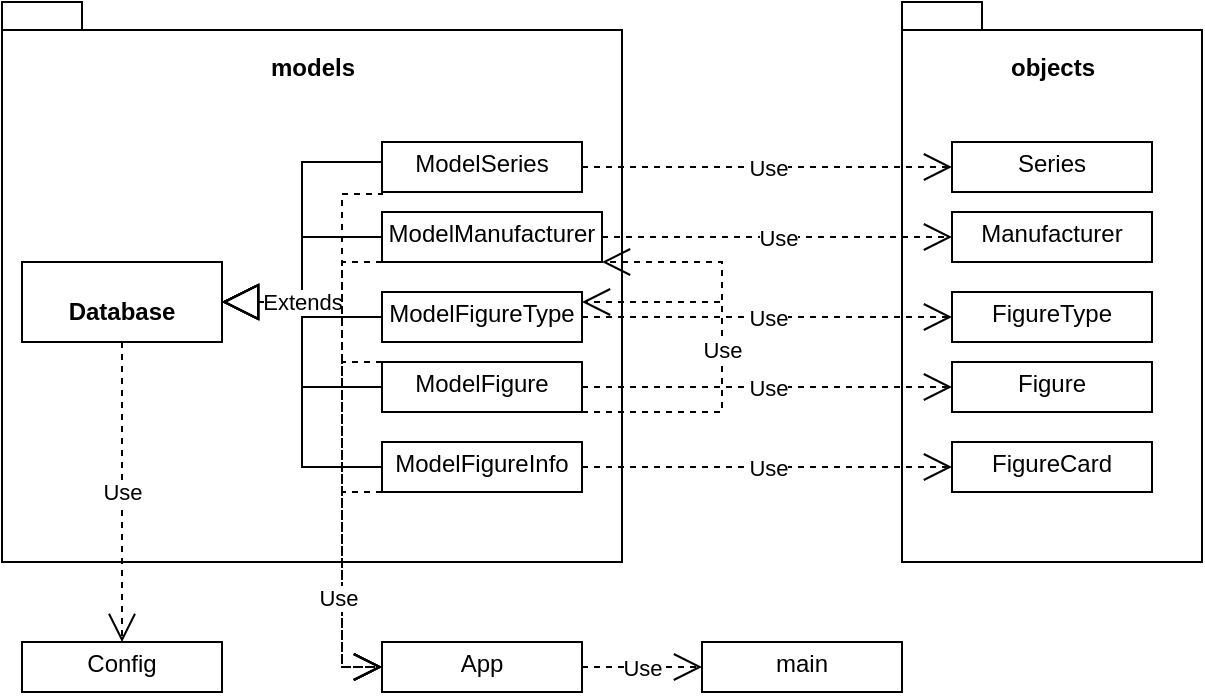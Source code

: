 <mxfile version="21.2.8" type="device">
  <diagram id="C5RBs43oDa-KdzZeNtuy" name="Page-1">
    <mxGraphModel dx="1489" dy="1889" grid="1" gridSize="10" guides="1" tooltips="1" connect="1" arrows="1" fold="1" page="1" pageScale="1" pageWidth="827" pageHeight="1169" math="0" shadow="0">
      <root>
        <mxCell id="WIyWlLk6GJQsqaUBKTNV-0" />
        <mxCell id="WIyWlLk6GJQsqaUBKTNV-1" parent="WIyWlLk6GJQsqaUBKTNV-0" />
        <mxCell id="wX9MfMcd7M8Y0ToEDRrp-32" value="" style="shape=folder;fontStyle=1;spacingTop=10;tabWidth=40;tabHeight=14;tabPosition=left;html=1;whiteSpace=wrap;" vertex="1" parent="WIyWlLk6GJQsqaUBKTNV-1">
          <mxGeometry x="480" y="30" width="150" height="280" as="geometry" />
        </mxCell>
        <mxCell id="wX9MfMcd7M8Y0ToEDRrp-0" value="" style="shape=folder;fontStyle=1;spacingTop=10;tabWidth=40;tabHeight=14;tabPosition=left;html=1;whiteSpace=wrap;" vertex="1" parent="WIyWlLk6GJQsqaUBKTNV-1">
          <mxGeometry x="30" y="30" width="310" height="280" as="geometry" />
        </mxCell>
        <mxCell id="wX9MfMcd7M8Y0ToEDRrp-1" value="models" style="text;align=center;fontStyle=1;verticalAlign=middle;spacingLeft=3;spacingRight=3;strokeColor=none;rotatable=0;points=[[0,0.5],[1,0.5]];portConstraint=eastwest;html=1;" vertex="1" parent="WIyWlLk6GJQsqaUBKTNV-1">
          <mxGeometry x="145" y="50" width="80" height="26" as="geometry" />
        </mxCell>
        <mxCell id="wX9MfMcd7M8Y0ToEDRrp-2" value="&lt;p style=&quot;margin:0px;margin-top:4px;text-align:center;&quot;&gt;&lt;br&gt;&lt;b&gt;Database&lt;/b&gt;&lt;/p&gt;" style="verticalAlign=top;align=left;overflow=fill;fontSize=12;fontFamily=Helvetica;html=1;whiteSpace=wrap;" vertex="1" parent="WIyWlLk6GJQsqaUBKTNV-1">
          <mxGeometry x="40" y="160" width="100" height="40" as="geometry" />
        </mxCell>
        <mxCell id="wX9MfMcd7M8Y0ToEDRrp-3" value="&lt;p style=&quot;margin:0px;margin-top:4px;text-align:center;&quot;&gt;ModelFigure&lt;/p&gt;" style="verticalAlign=top;align=left;overflow=fill;fontSize=12;fontFamily=Helvetica;html=1;whiteSpace=wrap;" vertex="1" parent="WIyWlLk6GJQsqaUBKTNV-1">
          <mxGeometry x="220" y="210" width="100" height="25" as="geometry" />
        </mxCell>
        <mxCell id="wX9MfMcd7M8Y0ToEDRrp-4" value="&lt;p style=&quot;margin:0px;margin-top:4px;text-align:center;&quot;&gt;ModelFigureInfo&lt;/p&gt;" style="verticalAlign=top;align=left;overflow=fill;fontSize=12;fontFamily=Helvetica;html=1;whiteSpace=wrap;" vertex="1" parent="WIyWlLk6GJQsqaUBKTNV-1">
          <mxGeometry x="220" y="250" width="100" height="25" as="geometry" />
        </mxCell>
        <mxCell id="wX9MfMcd7M8Y0ToEDRrp-7" value="&lt;p style=&quot;margin:0px;margin-top:4px;text-align:center;&quot;&gt;ModelSeries&lt;/p&gt;" style="verticalAlign=top;align=left;overflow=fill;fontSize=12;fontFamily=Helvetica;html=1;whiteSpace=wrap;" vertex="1" parent="WIyWlLk6GJQsqaUBKTNV-1">
          <mxGeometry x="220" y="100" width="100" height="25" as="geometry" />
        </mxCell>
        <mxCell id="wX9MfMcd7M8Y0ToEDRrp-9" value="" style="endArrow=block;endSize=16;endFill=0;html=1;rounded=0;exitX=0;exitY=0.5;exitDx=0;exitDy=0;edgeStyle=orthogonalEdgeStyle;entryX=1;entryY=0.5;entryDx=0;entryDy=0;" edge="1" parent="WIyWlLk6GJQsqaUBKTNV-1" source="wX9MfMcd7M8Y0ToEDRrp-4" target="wX9MfMcd7M8Y0ToEDRrp-2">
          <mxGeometry width="160" relative="1" as="geometry">
            <mxPoint x="100" y="25" as="sourcePoint" />
            <mxPoint x="90" y="200" as="targetPoint" />
            <Array as="points">
              <mxPoint x="180" y="263" />
              <mxPoint x="180" y="180" />
            </Array>
          </mxGeometry>
        </mxCell>
        <mxCell id="wX9MfMcd7M8Y0ToEDRrp-10" value="" style="endArrow=block;endSize=16;endFill=0;html=1;rounded=0;entryX=1;entryY=0.5;entryDx=0;entryDy=0;exitX=0;exitY=0.5;exitDx=0;exitDy=0;edgeStyle=orthogonalEdgeStyle;" edge="1" parent="WIyWlLk6GJQsqaUBKTNV-1" source="wX9MfMcd7M8Y0ToEDRrp-6" target="wX9MfMcd7M8Y0ToEDRrp-2">
          <mxGeometry width="160" relative="1" as="geometry">
            <mxPoint x="220" y="25" as="sourcePoint" />
            <mxPoint x="345" y="-40" as="targetPoint" />
          </mxGeometry>
        </mxCell>
        <mxCell id="wX9MfMcd7M8Y0ToEDRrp-12" value="" style="endArrow=block;endSize=16;endFill=0;html=1;rounded=0;entryX=1;entryY=0.5;entryDx=0;entryDy=0;exitX=0;exitY=0.5;exitDx=0;exitDy=0;edgeStyle=orthogonalEdgeStyle;" edge="1" parent="WIyWlLk6GJQsqaUBKTNV-1" source="wX9MfMcd7M8Y0ToEDRrp-7" target="wX9MfMcd7M8Y0ToEDRrp-2">
          <mxGeometry width="160" relative="1" as="geometry">
            <mxPoint x="465" y="25" as="sourcePoint" />
            <mxPoint x="345" y="-40" as="targetPoint" />
            <Array as="points">
              <mxPoint x="220" y="110" />
              <mxPoint x="180" y="110" />
              <mxPoint x="180" y="180" />
            </Array>
          </mxGeometry>
        </mxCell>
        <mxCell id="wX9MfMcd7M8Y0ToEDRrp-17" value="" style="endArrow=block;endSize=16;endFill=0;html=1;rounded=0;entryX=1;entryY=0.5;entryDx=0;entryDy=0;exitX=0;exitY=0.5;exitDx=0;exitDy=0;edgeStyle=orthogonalEdgeStyle;" edge="1" parent="WIyWlLk6GJQsqaUBKTNV-1" source="wX9MfMcd7M8Y0ToEDRrp-3" target="wX9MfMcd7M8Y0ToEDRrp-2">
          <mxGeometry width="160" relative="1" as="geometry">
            <mxPoint x="245" y="340" as="sourcePoint" />
            <mxPoint x="90" y="200" as="targetPoint" />
            <Array as="points">
              <mxPoint x="180" y="223" />
              <mxPoint x="180" y="180" />
            </Array>
          </mxGeometry>
        </mxCell>
        <mxCell id="wX9MfMcd7M8Y0ToEDRrp-5" value="&lt;p style=&quot;margin:0px;margin-top:4px;text-align:center;&quot;&gt;ModelFigureType&lt;/p&gt;" style="verticalAlign=top;align=left;overflow=fill;fontSize=12;fontFamily=Helvetica;html=1;whiteSpace=wrap;" vertex="1" parent="WIyWlLk6GJQsqaUBKTNV-1">
          <mxGeometry x="220" y="175" width="100" height="25" as="geometry" />
        </mxCell>
        <mxCell id="wX9MfMcd7M8Y0ToEDRrp-18" value="" style="endArrow=block;endSize=16;endFill=0;html=1;rounded=0;entryX=1;entryY=0.5;entryDx=0;entryDy=0;edgeStyle=orthogonalEdgeStyle;" edge="1" parent="WIyWlLk6GJQsqaUBKTNV-1" source="wX9MfMcd7M8Y0ToEDRrp-5" target="wX9MfMcd7M8Y0ToEDRrp-2">
          <mxGeometry width="160" relative="1" as="geometry">
            <mxPoint x="245" y="260" as="sourcePoint" />
            <mxPoint x="90" y="200" as="targetPoint" />
          </mxGeometry>
        </mxCell>
        <mxCell id="wX9MfMcd7M8Y0ToEDRrp-19" value="Extends" style="edgeLabel;html=1;align=center;verticalAlign=middle;resizable=0;points=[];" vertex="1" connectable="0" parent="wX9MfMcd7M8Y0ToEDRrp-18">
          <mxGeometry x="0.241" y="1" relative="1" as="geometry">
            <mxPoint x="7" y="-1" as="offset" />
          </mxGeometry>
        </mxCell>
        <mxCell id="wX9MfMcd7M8Y0ToEDRrp-6" value="&lt;p style=&quot;margin:0px;margin-top:4px;text-align:center;&quot;&gt;ModelManufacturer&lt;/p&gt;" style="verticalAlign=top;align=left;overflow=fill;fontSize=12;fontFamily=Helvetica;html=1;whiteSpace=wrap;" vertex="1" parent="WIyWlLk6GJQsqaUBKTNV-1">
          <mxGeometry x="220" y="135" width="110" height="25" as="geometry" />
        </mxCell>
        <mxCell id="wX9MfMcd7M8Y0ToEDRrp-21" value="&lt;p style=&quot;margin:0px;margin-top:4px;text-align:center;&quot;&gt;Figure&lt;/p&gt;&lt;p style=&quot;margin:0px;margin-top:4px;text-align:center;&quot;&gt;&lt;br&gt;&lt;/p&gt;" style="verticalAlign=top;align=left;overflow=fill;fontSize=12;fontFamily=Helvetica;html=1;whiteSpace=wrap;" vertex="1" parent="WIyWlLk6GJQsqaUBKTNV-1">
          <mxGeometry x="505" y="210" width="100" height="25" as="geometry" />
        </mxCell>
        <mxCell id="wX9MfMcd7M8Y0ToEDRrp-22" value="&lt;p style=&quot;margin:0px;margin-top:4px;text-align:center;&quot;&gt;FigureCard&lt;/p&gt;" style="verticalAlign=top;align=left;overflow=fill;fontSize=12;fontFamily=Helvetica;html=1;whiteSpace=wrap;" vertex="1" parent="WIyWlLk6GJQsqaUBKTNV-1">
          <mxGeometry x="505" y="250" width="100" height="25" as="geometry" />
        </mxCell>
        <mxCell id="wX9MfMcd7M8Y0ToEDRrp-23" value="&lt;p style=&quot;margin:0px;margin-top:4px;text-align:center;&quot;&gt;FigureType&lt;/p&gt;" style="verticalAlign=top;align=left;overflow=fill;fontSize=12;fontFamily=Helvetica;html=1;whiteSpace=wrap;" vertex="1" parent="WIyWlLk6GJQsqaUBKTNV-1">
          <mxGeometry x="505" y="175" width="100" height="25" as="geometry" />
        </mxCell>
        <mxCell id="wX9MfMcd7M8Y0ToEDRrp-24" value="&lt;p style=&quot;margin:0px;margin-top:4px;text-align:center;&quot;&gt;Manufacturer&lt;/p&gt;" style="verticalAlign=top;align=left;overflow=fill;fontSize=12;fontFamily=Helvetica;html=1;whiteSpace=wrap;" vertex="1" parent="WIyWlLk6GJQsqaUBKTNV-1">
          <mxGeometry x="505" y="135" width="100" height="25" as="geometry" />
        </mxCell>
        <mxCell id="wX9MfMcd7M8Y0ToEDRrp-25" value="&lt;p style=&quot;margin:0px;margin-top:4px;text-align:center;&quot;&gt;Series&lt;/p&gt;" style="verticalAlign=top;align=left;overflow=fill;fontSize=12;fontFamily=Helvetica;html=1;whiteSpace=wrap;" vertex="1" parent="WIyWlLk6GJQsqaUBKTNV-1">
          <mxGeometry x="505" y="100" width="100" height="25" as="geometry" />
        </mxCell>
        <mxCell id="wX9MfMcd7M8Y0ToEDRrp-26" value="Use" style="endArrow=open;endSize=12;dashed=1;html=1;rounded=0;exitX=1;exitY=0.5;exitDx=0;exitDy=0;entryX=0;entryY=0.5;entryDx=0;entryDy=0;" edge="1" parent="WIyWlLk6GJQsqaUBKTNV-1" source="wX9MfMcd7M8Y0ToEDRrp-7" target="wX9MfMcd7M8Y0ToEDRrp-25">
          <mxGeometry width="160" relative="1" as="geometry">
            <mxPoint x="310" y="300" as="sourcePoint" />
            <mxPoint x="470" y="300" as="targetPoint" />
          </mxGeometry>
        </mxCell>
        <mxCell id="wX9MfMcd7M8Y0ToEDRrp-27" value="Use" style="endArrow=open;endSize=12;dashed=1;html=1;rounded=0;exitX=1;exitY=0.5;exitDx=0;exitDy=0;entryX=0;entryY=0.5;entryDx=0;entryDy=0;" edge="1" parent="WIyWlLk6GJQsqaUBKTNV-1" source="wX9MfMcd7M8Y0ToEDRrp-6" target="wX9MfMcd7M8Y0ToEDRrp-24">
          <mxGeometry width="160" relative="1" as="geometry">
            <mxPoint x="330" y="123" as="sourcePoint" />
            <mxPoint x="450" y="123" as="targetPoint" />
          </mxGeometry>
        </mxCell>
        <mxCell id="wX9MfMcd7M8Y0ToEDRrp-28" value="Use" style="endArrow=open;endSize=12;dashed=1;html=1;rounded=0;exitX=1;exitY=0.5;exitDx=0;exitDy=0;entryX=0;entryY=0.5;entryDx=0;entryDy=0;" edge="1" parent="WIyWlLk6GJQsqaUBKTNV-1" source="wX9MfMcd7M8Y0ToEDRrp-5" target="wX9MfMcd7M8Y0ToEDRrp-23">
          <mxGeometry width="160" relative="1" as="geometry">
            <mxPoint x="340" y="133" as="sourcePoint" />
            <mxPoint x="460" y="133" as="targetPoint" />
          </mxGeometry>
        </mxCell>
        <mxCell id="wX9MfMcd7M8Y0ToEDRrp-29" value="Use" style="endArrow=open;endSize=12;dashed=1;html=1;rounded=0;exitX=1;exitY=0.5;exitDx=0;exitDy=0;entryX=0;entryY=0.5;entryDx=0;entryDy=0;" edge="1" parent="WIyWlLk6GJQsqaUBKTNV-1" source="wX9MfMcd7M8Y0ToEDRrp-3" target="wX9MfMcd7M8Y0ToEDRrp-21">
          <mxGeometry width="160" relative="1" as="geometry">
            <mxPoint x="350" y="143" as="sourcePoint" />
            <mxPoint x="470" y="143" as="targetPoint" />
          </mxGeometry>
        </mxCell>
        <mxCell id="wX9MfMcd7M8Y0ToEDRrp-30" value="Use" style="endArrow=open;endSize=12;dashed=1;html=1;rounded=0;exitX=1;exitY=0.5;exitDx=0;exitDy=0;entryX=0;entryY=0.5;entryDx=0;entryDy=0;" edge="1" parent="WIyWlLk6GJQsqaUBKTNV-1" source="wX9MfMcd7M8Y0ToEDRrp-4" target="wX9MfMcd7M8Y0ToEDRrp-22">
          <mxGeometry width="160" relative="1" as="geometry">
            <mxPoint x="330" y="233" as="sourcePoint" />
            <mxPoint x="450" y="233" as="targetPoint" />
          </mxGeometry>
        </mxCell>
        <mxCell id="wX9MfMcd7M8Y0ToEDRrp-33" value="objects" style="text;align=center;fontStyle=1;verticalAlign=middle;spacingLeft=3;spacingRight=3;strokeColor=none;rotatable=0;points=[[0,0.5],[1,0.5]];portConstraint=eastwest;html=1;" vertex="1" parent="WIyWlLk6GJQsqaUBKTNV-1">
          <mxGeometry x="515" y="50" width="80" height="26" as="geometry" />
        </mxCell>
        <mxCell id="wX9MfMcd7M8Y0ToEDRrp-34" value="" style="endArrow=open;endSize=12;dashed=1;html=1;rounded=0;exitX=1;exitY=1;exitDx=0;exitDy=0;edgeStyle=orthogonalEdgeStyle;" edge="1" parent="WIyWlLk6GJQsqaUBKTNV-1" source="wX9MfMcd7M8Y0ToEDRrp-3">
          <mxGeometry x="0.07" width="160" relative="1" as="geometry">
            <mxPoint x="280" y="220" as="sourcePoint" />
            <mxPoint x="320" y="180" as="targetPoint" />
            <Array as="points">
              <mxPoint x="390" y="235" />
              <mxPoint x="390" y="180" />
            </Array>
            <mxPoint as="offset" />
          </mxGeometry>
        </mxCell>
        <mxCell id="wX9MfMcd7M8Y0ToEDRrp-35" value="" style="endArrow=open;endSize=12;dashed=1;html=1;rounded=0;exitX=1;exitY=1;exitDx=0;exitDy=0;edgeStyle=orthogonalEdgeStyle;entryX=1;entryY=1;entryDx=0;entryDy=0;" edge="1" parent="WIyWlLk6GJQsqaUBKTNV-1" source="wX9MfMcd7M8Y0ToEDRrp-3" target="wX9MfMcd7M8Y0ToEDRrp-6">
          <mxGeometry x="0.07" width="160" relative="1" as="geometry">
            <mxPoint x="330" y="245" as="sourcePoint" />
            <mxPoint x="330" y="190" as="targetPoint" />
            <Array as="points">
              <mxPoint x="390" y="235" />
              <mxPoint x="390" y="160" />
            </Array>
            <mxPoint as="offset" />
          </mxGeometry>
        </mxCell>
        <mxCell id="wX9MfMcd7M8Y0ToEDRrp-36" value="Use" style="edgeLabel;html=1;align=center;verticalAlign=middle;resizable=0;points=[];" vertex="1" connectable="0" parent="wX9MfMcd7M8Y0ToEDRrp-35">
          <mxGeometry x="-0.015" relative="1" as="geometry">
            <mxPoint as="offset" />
          </mxGeometry>
        </mxCell>
        <mxCell id="wX9MfMcd7M8Y0ToEDRrp-38" value="&lt;p style=&quot;margin:0px;margin-top:4px;text-align:center;&quot;&gt;Config&lt;/p&gt;" style="verticalAlign=top;align=left;overflow=fill;fontSize=12;fontFamily=Helvetica;html=1;whiteSpace=wrap;" vertex="1" parent="WIyWlLk6GJQsqaUBKTNV-1">
          <mxGeometry x="40" y="350" width="100" height="25" as="geometry" />
        </mxCell>
        <mxCell id="wX9MfMcd7M8Y0ToEDRrp-41" value="Use" style="endArrow=open;endSize=12;dashed=1;html=1;rounded=0;entryX=0.5;entryY=0;entryDx=0;entryDy=0;exitX=0.5;exitY=1;exitDx=0;exitDy=0;" edge="1" parent="WIyWlLk6GJQsqaUBKTNV-1" source="wX9MfMcd7M8Y0ToEDRrp-2" target="wX9MfMcd7M8Y0ToEDRrp-38">
          <mxGeometry width="160" relative="1" as="geometry">
            <mxPoint x="40" y="250" as="sourcePoint" />
            <mxPoint x="200" y="250" as="targetPoint" />
          </mxGeometry>
        </mxCell>
        <mxCell id="wX9MfMcd7M8Y0ToEDRrp-43" value="&lt;p style=&quot;margin:0px;margin-top:4px;text-align:center;&quot;&gt;App&lt;/p&gt;" style="verticalAlign=top;align=left;overflow=fill;fontSize=12;fontFamily=Helvetica;html=1;whiteSpace=wrap;" vertex="1" parent="WIyWlLk6GJQsqaUBKTNV-1">
          <mxGeometry x="220" y="350" width="100" height="25" as="geometry" />
        </mxCell>
        <mxCell id="wX9MfMcd7M8Y0ToEDRrp-44" value="" style="endArrow=open;endSize=12;dashed=1;html=1;rounded=0;exitX=0;exitY=1;exitDx=0;exitDy=0;entryX=0;entryY=0.5;entryDx=0;entryDy=0;edgeStyle=orthogonalEdgeStyle;" edge="1" parent="WIyWlLk6GJQsqaUBKTNV-1" source="wX9MfMcd7M8Y0ToEDRrp-7" target="wX9MfMcd7M8Y0ToEDRrp-43">
          <mxGeometry width="160" relative="1" as="geometry">
            <mxPoint x="120" y="250" as="sourcePoint" />
            <mxPoint x="280" y="250" as="targetPoint" />
            <Array as="points">
              <mxPoint x="200" y="126" />
              <mxPoint x="200" y="362" />
            </Array>
          </mxGeometry>
        </mxCell>
        <mxCell id="wX9MfMcd7M8Y0ToEDRrp-47" value="" style="endArrow=open;endSize=12;dashed=1;html=1;rounded=0;exitX=0;exitY=1;exitDx=0;exitDy=0;entryX=0;entryY=0.5;entryDx=0;entryDy=0;edgeStyle=orthogonalEdgeStyle;" edge="1" parent="WIyWlLk6GJQsqaUBKTNV-1" source="wX9MfMcd7M8Y0ToEDRrp-6" target="wX9MfMcd7M8Y0ToEDRrp-43">
          <mxGeometry width="160" relative="1" as="geometry">
            <mxPoint x="130" y="250" as="sourcePoint" />
            <mxPoint x="290" y="250" as="targetPoint" />
            <Array as="points">
              <mxPoint x="200" y="160" />
              <mxPoint x="200" y="363" />
            </Array>
          </mxGeometry>
        </mxCell>
        <mxCell id="wX9MfMcd7M8Y0ToEDRrp-50" value="" style="endArrow=open;endSize=12;dashed=1;html=1;rounded=0;exitX=0;exitY=1;exitDx=0;exitDy=0;entryX=0;entryY=0.5;entryDx=0;entryDy=0;edgeStyle=orthogonalEdgeStyle;" edge="1" parent="WIyWlLk6GJQsqaUBKTNV-1" source="wX9MfMcd7M8Y0ToEDRrp-4" target="wX9MfMcd7M8Y0ToEDRrp-43">
          <mxGeometry x="0.019" y="10" width="160" relative="1" as="geometry">
            <mxPoint x="130" y="250" as="sourcePoint" />
            <mxPoint x="290" y="250" as="targetPoint" />
            <Array as="points">
              <mxPoint x="200" y="275" />
              <mxPoint x="200" y="363" />
            </Array>
            <mxPoint as="offset" />
          </mxGeometry>
        </mxCell>
        <mxCell id="wX9MfMcd7M8Y0ToEDRrp-51" value="" style="endArrow=open;endSize=12;dashed=1;html=1;rounded=0;exitX=0;exitY=0;exitDx=0;exitDy=0;entryX=0;entryY=0.5;entryDx=0;entryDy=0;edgeStyle=orthogonalEdgeStyle;" edge="1" parent="WIyWlLk6GJQsqaUBKTNV-1" source="wX9MfMcd7M8Y0ToEDRrp-3" target="wX9MfMcd7M8Y0ToEDRrp-43">
          <mxGeometry x="0.039" y="10" width="160" relative="1" as="geometry">
            <mxPoint x="160" y="210" as="sourcePoint" />
            <mxPoint x="320" y="210" as="targetPoint" />
            <Array as="points">
              <mxPoint x="200" y="210" />
              <mxPoint x="200" y="363" />
            </Array>
            <mxPoint as="offset" />
          </mxGeometry>
        </mxCell>
        <mxCell id="wX9MfMcd7M8Y0ToEDRrp-52" value="Use" style="edgeLabel;html=1;align=center;verticalAlign=middle;resizable=0;points=[];" vertex="1" connectable="0" parent="wX9MfMcd7M8Y0ToEDRrp-51">
          <mxGeometry x="0.428" y="-2" relative="1" as="geometry">
            <mxPoint as="offset" />
          </mxGeometry>
        </mxCell>
        <mxCell id="wX9MfMcd7M8Y0ToEDRrp-53" value="&lt;p style=&quot;margin:0px;margin-top:4px;text-align:center;&quot;&gt;main&lt;/p&gt;" style="verticalAlign=top;align=left;overflow=fill;fontSize=12;fontFamily=Helvetica;html=1;whiteSpace=wrap;" vertex="1" parent="WIyWlLk6GJQsqaUBKTNV-1">
          <mxGeometry x="380" y="350" width="100" height="25" as="geometry" />
        </mxCell>
        <mxCell id="wX9MfMcd7M8Y0ToEDRrp-54" value="Use" style="endArrow=open;endSize=12;dashed=1;html=1;rounded=0;exitX=1;exitY=0.5;exitDx=0;exitDy=0;entryX=0;entryY=0.5;entryDx=0;entryDy=0;" edge="1" parent="WIyWlLk6GJQsqaUBKTNV-1" source="wX9MfMcd7M8Y0ToEDRrp-43" target="wX9MfMcd7M8Y0ToEDRrp-53">
          <mxGeometry width="160" relative="1" as="geometry">
            <mxPoint x="290" y="120" as="sourcePoint" />
            <mxPoint x="450" y="120" as="targetPoint" />
          </mxGeometry>
        </mxCell>
      </root>
    </mxGraphModel>
  </diagram>
</mxfile>
